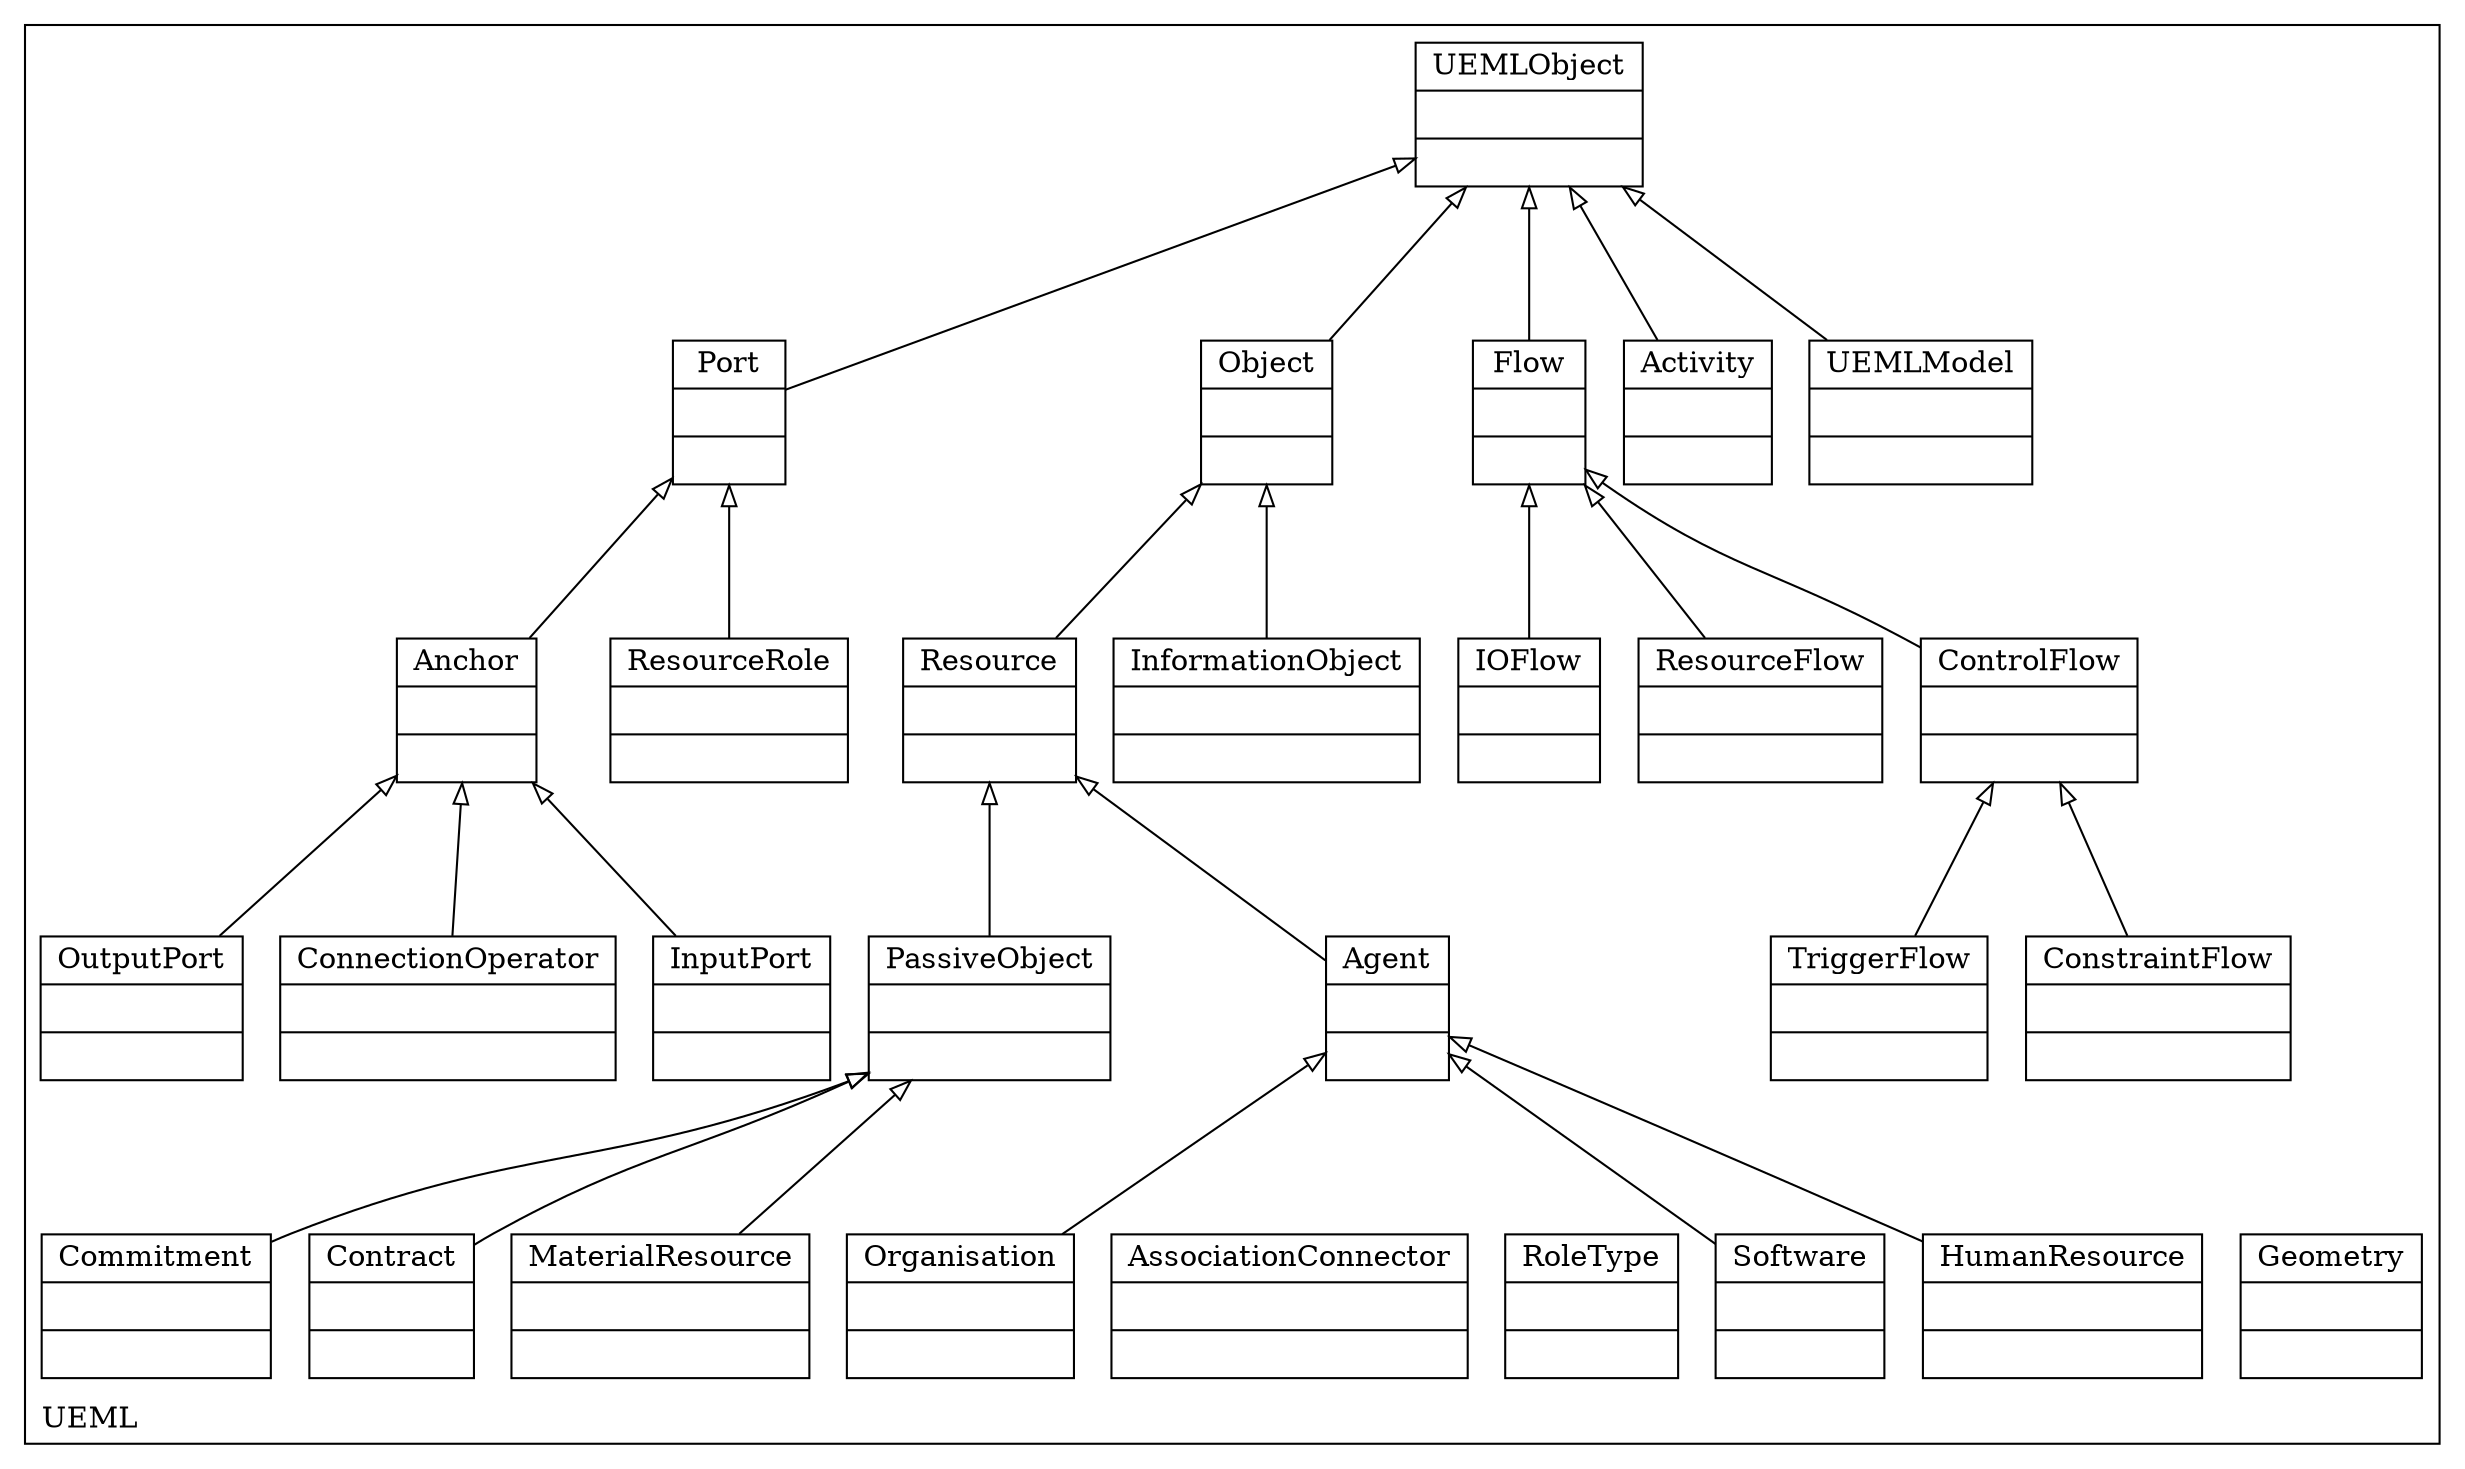 digraph "KM3 Model in DOT" {
graph[rankdir=BT,labeljust=l,labelloc=t,nodeSep=0.75,compound=true];
 subgraph "cluster_UEML"{
labelloc=t
color=black
label=UEML
 node[shape=record];
UEMLObject[label="{UEMLObject| | }"]
;
 node[shape=record];
UEMLModel[label="{UEMLModel| | }"]
 UEMLModel->UEMLObject[arrowhead=onormal,group=UEMLObject,minlen=2,constraint=true,]
;
 node[shape=record];
Geometry[label="{Geometry| | }"]
;
 node[shape=record];
Port[label="{Port| | }"]
 Port->UEMLObject[arrowhead=onormal,group=UEMLObject,minlen=2,constraint=true,]
;
 node[shape=record];
Flow[label="{Flow| | }"]
 Flow->UEMLObject[arrowhead=onormal,group=UEMLObject,minlen=2,constraint=true,]
;
 node[shape=record];
Activity[label="{Activity| | }"]
 Activity->UEMLObject[arrowhead=onormal,group=UEMLObject,minlen=2,constraint=true,]
;
 node[shape=record];
Object[label="{Object| | }"]
 Object->UEMLObject[arrowhead=onormal,group=UEMLObject,minlen=2,constraint=true,]
;
 node[shape=record];
InformationObject[label="{InformationObject| | }"]
 InformationObject->Object[arrowhead=onormal,group=Object,minlen=2,constraint=true,]
;
 node[shape=record];
Resource[label="{Resource| | }"]
 Resource->Object[arrowhead=onormal,group=Object,minlen=2,constraint=true,]
;
 node[shape=record];
MaterialResource[label="{MaterialResource| | }"]
 MaterialResource->PassiveObject[arrowhead=onormal,group=PassiveObject,minlen=2,constraint=true,]
;
 node[shape=record];
HumanResource[label="{HumanResource| | }"]
 HumanResource->Agent[arrowhead=onormal,group=Agent,minlen=2,constraint=true,]
;
 node[shape=record];
ResourceFlow[label="{ResourceFlow| | }"]
 ResourceFlow->Flow[arrowhead=onormal,group=Flow,minlen=2,constraint=true,]
;
 node[shape=record];
IOFlow[label="{IOFlow| | }"]
 IOFlow->Flow[arrowhead=onormal,group=Flow,minlen=2,constraint=true,]
;
 node[shape=record];
ControlFlow[label="{ControlFlow| | }"]
 ControlFlow->Flow[arrowhead=onormal,group=Flow,minlen=2,constraint=true,]
;
 node[shape=record];
TriggerFlow[label="{TriggerFlow| | }"]
 TriggerFlow->ControlFlow[arrowhead=onormal,group=ControlFlow,minlen=2,constraint=true,]
;
 node[shape=record];
ConstraintFlow[label="{ConstraintFlow| | }"]
 ConstraintFlow->ControlFlow[arrowhead=onormal,group=ControlFlow,minlen=2,constraint=true,]
;
 node[shape=record];
ResourceRole[label="{ResourceRole| | }"]
 ResourceRole->Port[arrowhead=onormal,group=Port,minlen=2,constraint=true,]
;
 node[shape=record];
RoleType[label="{RoleType| | }"]
;
 node[shape=record];
Anchor[label="{Anchor| | }"]
 Anchor->Port[arrowhead=onormal,group=Port,minlen=2,constraint=true,]
;
 node[shape=record];
OutputPort[label="{OutputPort| | }"]
 OutputPort->Anchor[arrowhead=onormal,group=Anchor,minlen=2,constraint=true,]
;
 node[shape=record];
InputPort[label="{InputPort| | }"]
 InputPort->Anchor[arrowhead=onormal,group=Anchor,minlen=2,constraint=true,]
;
 node[shape=record];
ConnectionOperator[label="{ConnectionOperator| | }"]
 ConnectionOperator->Anchor[arrowhead=onormal,group=Anchor,minlen=2,constraint=true,]
;
 node[shape=record];
AssociationConnector[label="{AssociationConnector| | }"]
;
 node[shape=record];
PassiveObject[label="{PassiveObject| | }"]
 PassiveObject->Resource[arrowhead=onormal,group=Resource,minlen=2,constraint=true,]
;
 node[shape=record];
Commitment[label="{Commitment| | }"]
 Commitment->PassiveObject[arrowhead=onormal,group=PassiveObject,minlen=2,constraint=true,]
;
 node[shape=record];
Contract[label="{Contract| | }"]
 Contract->PassiveObject[arrowhead=onormal,group=PassiveObject,minlen=2,constraint=true,]
;
 node[shape=record];
Agent[label="{Agent| | }"]
 Agent->Resource[arrowhead=onormal,group=Resource,minlen=2,constraint=true,]
;
 node[shape=record];
Software[label="{Software| | }"]
 Software->Agent[arrowhead=onormal,group=Agent,minlen=2,constraint=true,]
;
 node[shape=record];
Organisation[label="{Organisation| | }"]
 Organisation->Agent[arrowhead=onormal,group=Agent,minlen=2,constraint=true,]
;

}
}
